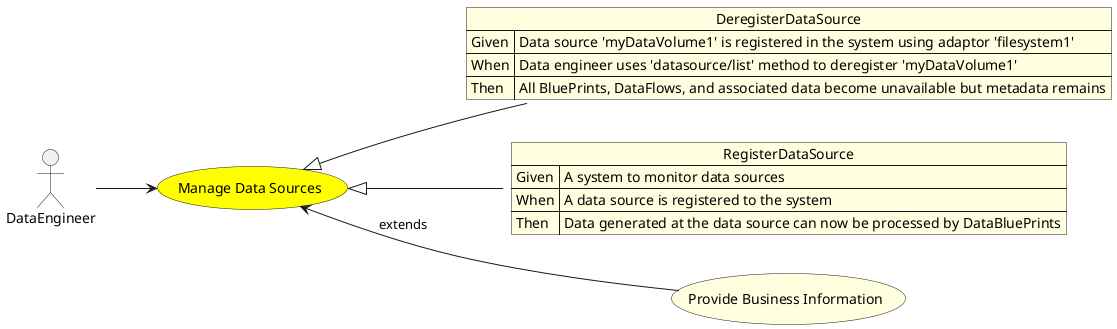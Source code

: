 @startuml


left to right direction

usecase "Manage Data Sources" as ManageDataSources #yellow

Actor "DataEngineer" as DataEngineer

DataEngineer --> ManageDataSources



json DeregisterDataSource #lightyellow {
    "Given": "Data source &#39;myDataVolume1&#39; is registered in the system using adaptor &#39;filesystem1&#39;",
    "When": "Data engineer uses &#39;datasource/list&#39; method to deregister &#39;myDataVolume1&#39;",
    "Then": "All BluePrints, DataFlows, and associated data become unavailable but metadata remains"
}

ManageDataSources <|-- DeregisterDataSource

json RegisterDataSource #lightyellow {
    "Given": "A system to monitor data sources",
    "When": "A data source is registered to the system",
    "Then": "Data generated at the data source can now be processed by DataBluePrints"
}

ManageDataSources <|-- RegisterDataSource



usecase "Provide Business Information" as ProvideBusinessInformation #lightyellow

ManageDataSources <-- ProvideBusinessInformation : extends







@enduml
